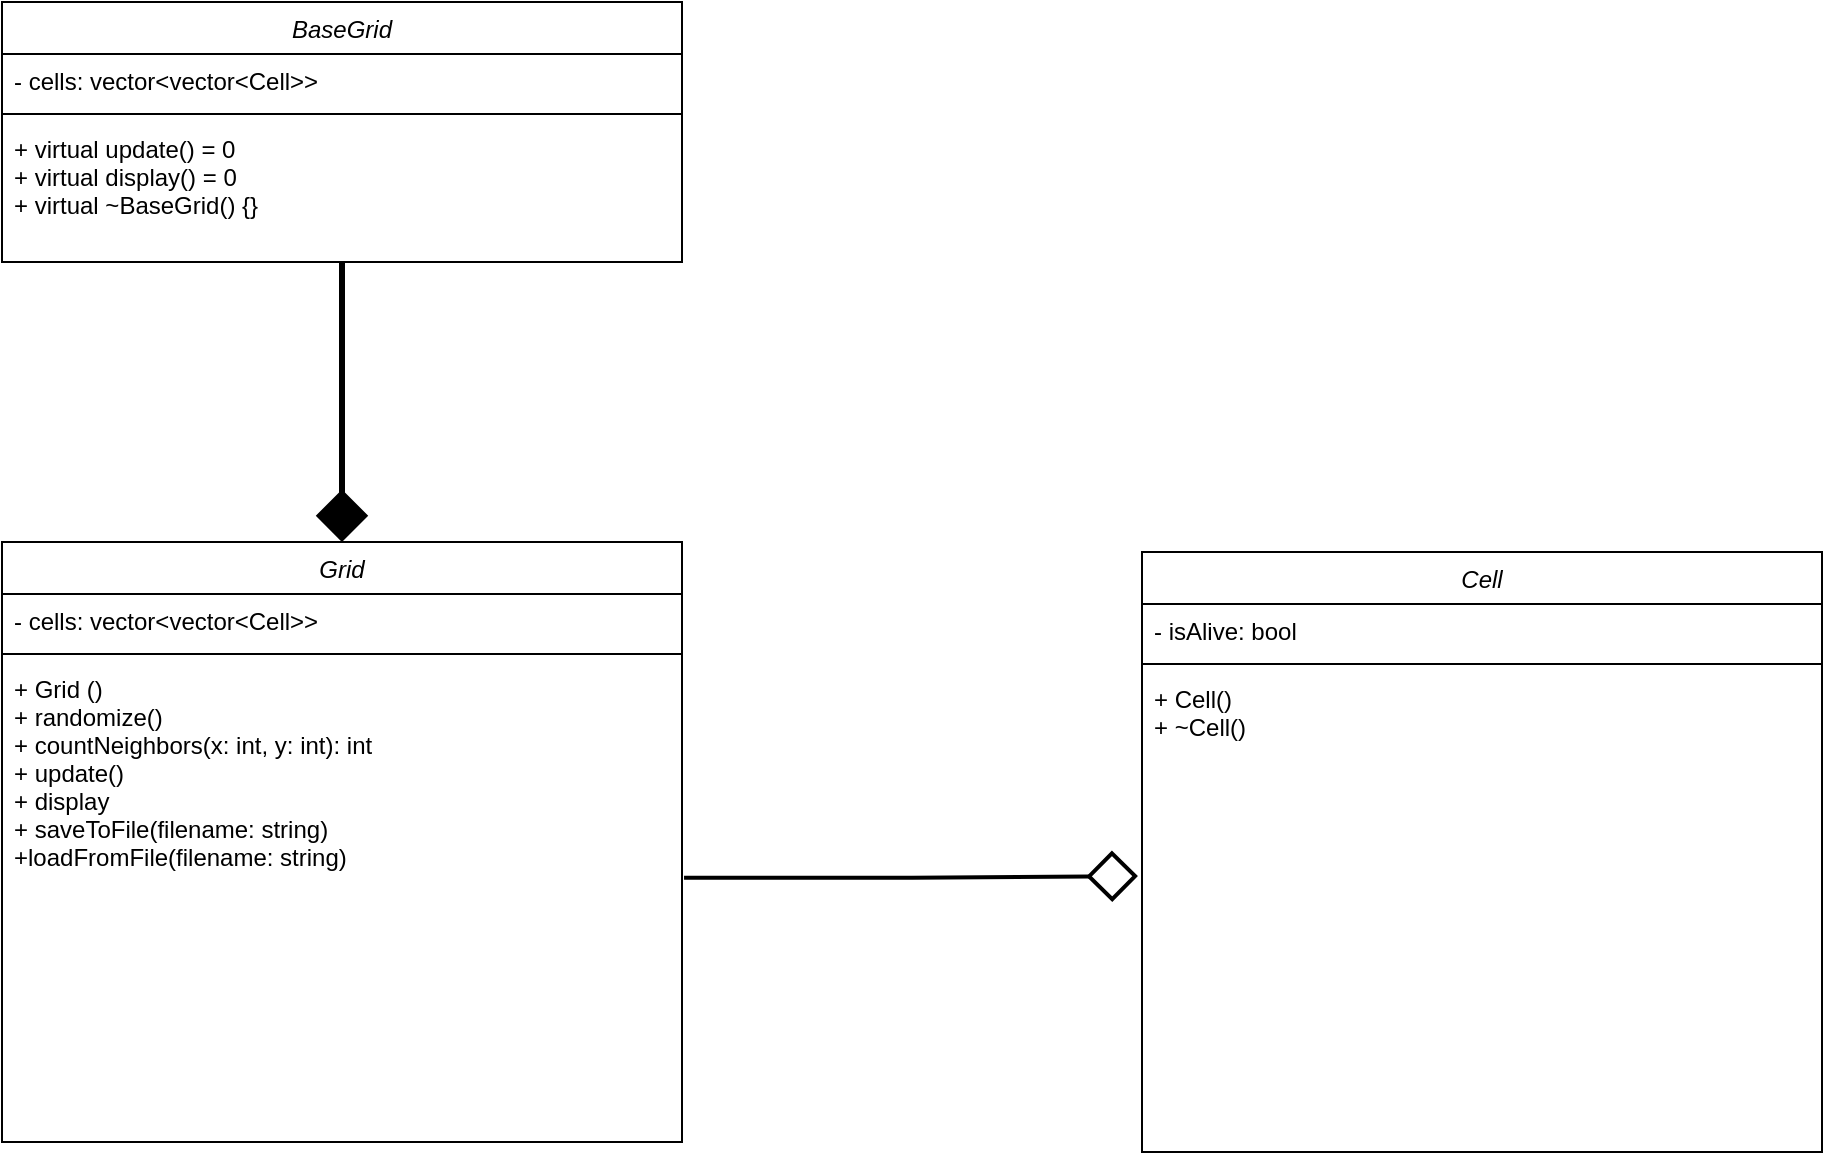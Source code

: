 <mxfile version="26.0.4">
  <diagram id="C5RBs43oDa-KdzZeNtuy" name="Page-1">
    <mxGraphModel dx="1434" dy="738" grid="1" gridSize="10" guides="1" tooltips="1" connect="1" arrows="1" fold="1" page="1" pageScale="1" pageWidth="827" pageHeight="1169" math="0" shadow="0">
      <root>
        <mxCell id="WIyWlLk6GJQsqaUBKTNV-0" />
        <mxCell id="WIyWlLk6GJQsqaUBKTNV-1" parent="WIyWlLk6GJQsqaUBKTNV-0" />
        <mxCell id="zkfFHV4jXpPFQw0GAbJ--0" value="Grid" style="swimlane;fontStyle=2;align=center;verticalAlign=top;childLayout=stackLayout;horizontal=1;startSize=26;horizontalStack=0;resizeParent=1;resizeLast=0;collapsible=1;marginBottom=0;rounded=0;shadow=0;strokeWidth=1;" parent="WIyWlLk6GJQsqaUBKTNV-1" vertex="1">
          <mxGeometry x="180" y="390" width="340" height="300" as="geometry">
            <mxRectangle x="230" y="140" width="160" height="26" as="alternateBounds" />
          </mxGeometry>
        </mxCell>
        <mxCell id="zkfFHV4jXpPFQw0GAbJ--1" value="- cells: vector&lt;vector&lt;Cell&gt;&gt;" style="text;align=left;verticalAlign=top;spacingLeft=4;spacingRight=4;overflow=hidden;rotatable=0;points=[[0,0.5],[1,0.5]];portConstraint=eastwest;" parent="zkfFHV4jXpPFQw0GAbJ--0" vertex="1">
          <mxGeometry y="26" width="340" height="26" as="geometry" />
        </mxCell>
        <mxCell id="zkfFHV4jXpPFQw0GAbJ--4" value="" style="line;html=1;strokeWidth=1;align=left;verticalAlign=middle;spacingTop=-1;spacingLeft=3;spacingRight=3;rotatable=0;labelPosition=right;points=[];portConstraint=eastwest;" parent="zkfFHV4jXpPFQw0GAbJ--0" vertex="1">
          <mxGeometry y="52" width="340" height="8" as="geometry" />
        </mxCell>
        <mxCell id="zkfFHV4jXpPFQw0GAbJ--5" value="+ Grid ()&#xa;+ randomize()&#xa;+ countNeighbors(x: int, y: int): int&#xa;+ update()&#xa;+ display&#xa;+ saveToFile(filename: string)&#xa;+loadFromFile(filename: string)" style="text;align=left;verticalAlign=top;spacingLeft=4;spacingRight=4;overflow=hidden;rotatable=0;points=[[0,0.5],[1,0.5]];portConstraint=eastwest;" parent="zkfFHV4jXpPFQw0GAbJ--0" vertex="1">
          <mxGeometry y="60" width="340" height="190" as="geometry" />
        </mxCell>
        <mxCell id="6GEEBVsWq7nItAFnswL8-4" style="edgeStyle=orthogonalEdgeStyle;rounded=1;orthogonalLoop=1;jettySize=auto;html=1;entryX=-0.006;entryY=0.537;entryDx=0;entryDy=0;strokeWidth=2;curved=0;endArrow=diamond;endFill=0;targetPerimeterSpacing=1;endSize=21;entryPerimeter=0;exitX=1.003;exitY=0.568;exitDx=0;exitDy=0;exitPerimeter=0;" edge="1" parent="WIyWlLk6GJQsqaUBKTNV-1" source="zkfFHV4jXpPFQw0GAbJ--5" target="6GEEBVsWq7nItAFnswL8-3">
          <mxGeometry relative="1" as="geometry">
            <mxPoint x="820" y="250" as="sourcePoint" />
            <mxPoint x="590" y="250" as="targetPoint" />
          </mxGeometry>
        </mxCell>
        <mxCell id="6GEEBVsWq7nItAFnswL8-0" value="Cell" style="swimlane;fontStyle=2;align=center;verticalAlign=top;childLayout=stackLayout;horizontal=1;startSize=26;horizontalStack=0;resizeParent=1;resizeLast=0;collapsible=1;marginBottom=0;rounded=0;shadow=0;strokeWidth=1;" vertex="1" parent="WIyWlLk6GJQsqaUBKTNV-1">
          <mxGeometry x="750" y="395" width="340" height="300" as="geometry">
            <mxRectangle x="230" y="140" width="160" height="26" as="alternateBounds" />
          </mxGeometry>
        </mxCell>
        <mxCell id="6GEEBVsWq7nItAFnswL8-1" value="- isAlive: bool" style="text;align=left;verticalAlign=top;spacingLeft=4;spacingRight=4;overflow=hidden;rotatable=0;points=[[0,0.5],[1,0.5]];portConstraint=eastwest;" vertex="1" parent="6GEEBVsWq7nItAFnswL8-0">
          <mxGeometry y="26" width="340" height="26" as="geometry" />
        </mxCell>
        <mxCell id="6GEEBVsWq7nItAFnswL8-2" value="" style="line;html=1;strokeWidth=1;align=left;verticalAlign=middle;spacingTop=-1;spacingLeft=3;spacingRight=3;rotatable=0;labelPosition=right;points=[];portConstraint=eastwest;" vertex="1" parent="6GEEBVsWq7nItAFnswL8-0">
          <mxGeometry y="52" width="340" height="8" as="geometry" />
        </mxCell>
        <mxCell id="6GEEBVsWq7nItAFnswL8-3" value="+ Cell()&#xa;+ ~Cell()" style="text;align=left;verticalAlign=top;spacingLeft=4;spacingRight=4;overflow=hidden;rotatable=0;points=[[0,0.5],[1,0.5]];portConstraint=eastwest;" vertex="1" parent="6GEEBVsWq7nItAFnswL8-0">
          <mxGeometry y="60" width="340" height="190" as="geometry" />
        </mxCell>
        <mxCell id="6GEEBVsWq7nItAFnswL8-10" style="edgeStyle=orthogonalEdgeStyle;rounded=0;orthogonalLoop=1;jettySize=auto;html=1;strokeWidth=3;endArrow=diamond;endFill=1;startSize=8;endSize=19;" edge="1" parent="WIyWlLk6GJQsqaUBKTNV-1" source="6GEEBVsWq7nItAFnswL8-5" target="zkfFHV4jXpPFQw0GAbJ--0">
          <mxGeometry relative="1" as="geometry" />
        </mxCell>
        <mxCell id="6GEEBVsWq7nItAFnswL8-5" value="BaseGrid" style="swimlane;fontStyle=2;align=center;verticalAlign=top;childLayout=stackLayout;horizontal=1;startSize=26;horizontalStack=0;resizeParent=1;resizeLast=0;collapsible=1;marginBottom=0;rounded=0;shadow=0;strokeWidth=1;" vertex="1" parent="WIyWlLk6GJQsqaUBKTNV-1">
          <mxGeometry x="180" y="120" width="340" height="130" as="geometry">
            <mxRectangle x="230" y="140" width="160" height="26" as="alternateBounds" />
          </mxGeometry>
        </mxCell>
        <mxCell id="6GEEBVsWq7nItAFnswL8-6" value="- cells: vector&lt;vector&lt;Cell&gt;&gt;" style="text;align=left;verticalAlign=top;spacingLeft=4;spacingRight=4;overflow=hidden;rotatable=0;points=[[0,0.5],[1,0.5]];portConstraint=eastwest;" vertex="1" parent="6GEEBVsWq7nItAFnswL8-5">
          <mxGeometry y="26" width="340" height="26" as="geometry" />
        </mxCell>
        <mxCell id="6GEEBVsWq7nItAFnswL8-7" value="" style="line;html=1;strokeWidth=1;align=left;verticalAlign=middle;spacingTop=-1;spacingLeft=3;spacingRight=3;rotatable=0;labelPosition=right;points=[];portConstraint=eastwest;" vertex="1" parent="6GEEBVsWq7nItAFnswL8-5">
          <mxGeometry y="52" width="340" height="8" as="geometry" />
        </mxCell>
        <mxCell id="6GEEBVsWq7nItAFnswL8-8" value="+ virtual update() = 0&#xa;+ virtual display() = 0&#xa;+ virtual ~BaseGrid() {}" style="text;align=left;verticalAlign=top;spacingLeft=4;spacingRight=4;overflow=hidden;rotatable=0;points=[[0,0.5],[1,0.5]];portConstraint=eastwest;" vertex="1" parent="6GEEBVsWq7nItAFnswL8-5">
          <mxGeometry y="60" width="340" height="70" as="geometry" />
        </mxCell>
      </root>
    </mxGraphModel>
  </diagram>
</mxfile>
